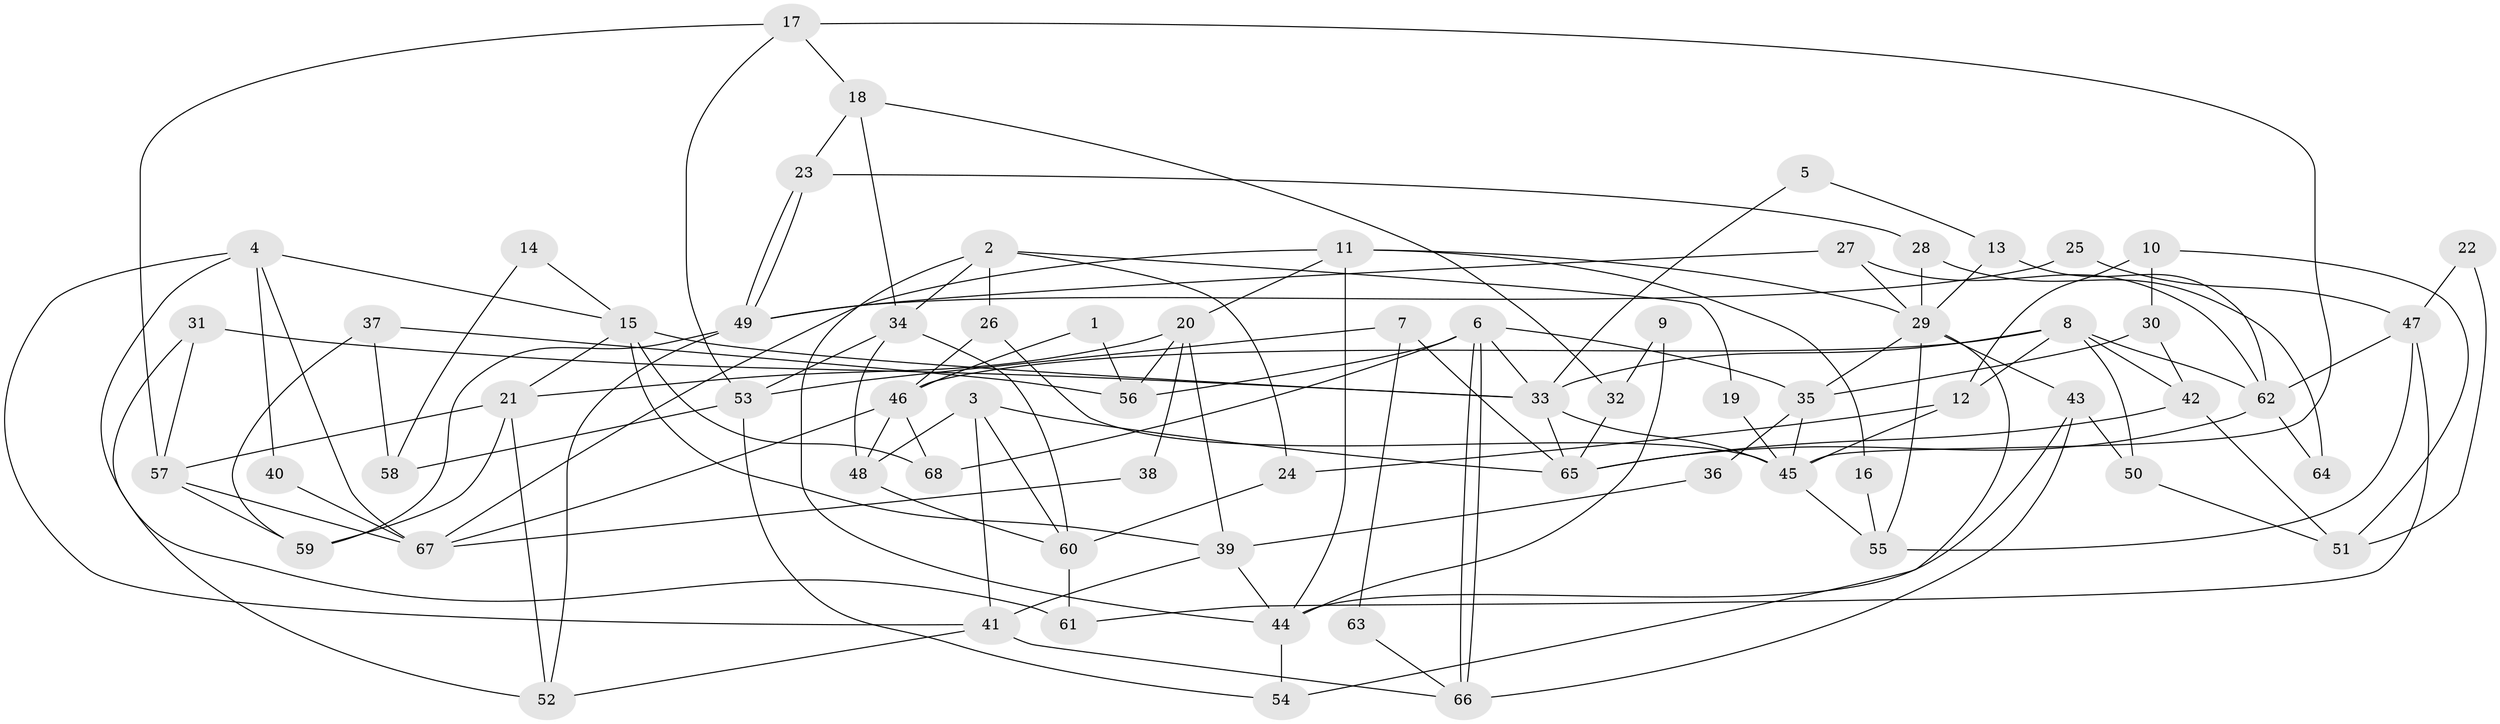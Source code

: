 // coarse degree distribution, {9: 0.08823529411764706, 6: 0.17647058823529413, 3: 0.14705882352941177, 5: 0.17647058823529413, 2: 0.20588235294117646, 11: 0.058823529411764705, 4: 0.08823529411764706, 1: 0.029411764705882353, 7: 0.029411764705882353}
// Generated by graph-tools (version 1.1) at 2025/50/03/04/25 22:50:46]
// undirected, 68 vertices, 136 edges
graph export_dot {
  node [color=gray90,style=filled];
  1;
  2;
  3;
  4;
  5;
  6;
  7;
  8;
  9;
  10;
  11;
  12;
  13;
  14;
  15;
  16;
  17;
  18;
  19;
  20;
  21;
  22;
  23;
  24;
  25;
  26;
  27;
  28;
  29;
  30;
  31;
  32;
  33;
  34;
  35;
  36;
  37;
  38;
  39;
  40;
  41;
  42;
  43;
  44;
  45;
  46;
  47;
  48;
  49;
  50;
  51;
  52;
  53;
  54;
  55;
  56;
  57;
  58;
  59;
  60;
  61;
  62;
  63;
  64;
  65;
  66;
  67;
  68;
  1 -- 46;
  1 -- 56;
  2 -- 44;
  2 -- 34;
  2 -- 19;
  2 -- 24;
  2 -- 26;
  3 -- 60;
  3 -- 41;
  3 -- 48;
  3 -- 65;
  4 -- 61;
  4 -- 15;
  4 -- 40;
  4 -- 41;
  4 -- 67;
  5 -- 33;
  5 -- 13;
  6 -- 66;
  6 -- 66;
  6 -- 33;
  6 -- 35;
  6 -- 56;
  6 -- 68;
  7 -- 53;
  7 -- 65;
  7 -- 63;
  8 -- 50;
  8 -- 46;
  8 -- 12;
  8 -- 33;
  8 -- 42;
  8 -- 62;
  9 -- 44;
  9 -- 32;
  10 -- 12;
  10 -- 30;
  10 -- 51;
  11 -- 29;
  11 -- 67;
  11 -- 16;
  11 -- 20;
  11 -- 44;
  12 -- 45;
  12 -- 24;
  13 -- 29;
  13 -- 62;
  14 -- 58;
  14 -- 15;
  15 -- 68;
  15 -- 39;
  15 -- 21;
  15 -- 33;
  16 -- 55;
  17 -- 57;
  17 -- 45;
  17 -- 18;
  17 -- 53;
  18 -- 34;
  18 -- 23;
  18 -- 32;
  19 -- 45;
  20 -- 39;
  20 -- 21;
  20 -- 38;
  20 -- 56;
  21 -- 52;
  21 -- 57;
  21 -- 59;
  22 -- 47;
  22 -- 51;
  23 -- 49;
  23 -- 49;
  23 -- 28;
  24 -- 60;
  25 -- 47;
  25 -- 49;
  26 -- 45;
  26 -- 46;
  27 -- 49;
  27 -- 62;
  27 -- 29;
  28 -- 29;
  28 -- 64;
  29 -- 54;
  29 -- 35;
  29 -- 43;
  29 -- 55;
  30 -- 35;
  30 -- 42;
  31 -- 57;
  31 -- 33;
  31 -- 52;
  32 -- 65;
  33 -- 45;
  33 -- 65;
  34 -- 48;
  34 -- 60;
  34 -- 53;
  35 -- 36;
  35 -- 45;
  36 -- 39;
  37 -- 56;
  37 -- 59;
  37 -- 58;
  38 -- 67;
  39 -- 41;
  39 -- 44;
  40 -- 67;
  41 -- 52;
  41 -- 66;
  42 -- 65;
  42 -- 51;
  43 -- 66;
  43 -- 44;
  43 -- 50;
  44 -- 54;
  45 -- 55;
  46 -- 67;
  46 -- 48;
  46 -- 68;
  47 -- 55;
  47 -- 62;
  47 -- 61;
  48 -- 60;
  49 -- 52;
  49 -- 59;
  50 -- 51;
  53 -- 54;
  53 -- 58;
  57 -- 59;
  57 -- 67;
  60 -- 61;
  62 -- 65;
  62 -- 64;
  63 -- 66;
}
